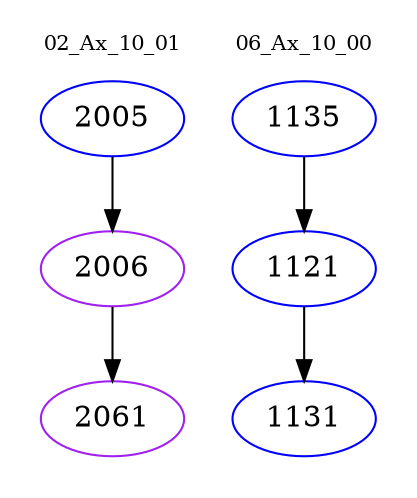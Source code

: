 digraph{
subgraph cluster_0 {
color = white
label = "02_Ax_10_01";
fontsize=10;
T0_2005 [label="2005", color="blue"]
T0_2005 -> T0_2006 [color="black"]
T0_2006 [label="2006", color="purple"]
T0_2006 -> T0_2061 [color="black"]
T0_2061 [label="2061", color="purple"]
}
subgraph cluster_1 {
color = white
label = "06_Ax_10_00";
fontsize=10;
T1_1135 [label="1135", color="blue"]
T1_1135 -> T1_1121 [color="black"]
T1_1121 [label="1121", color="blue"]
T1_1121 -> T1_1131 [color="black"]
T1_1131 [label="1131", color="blue"]
}
}
